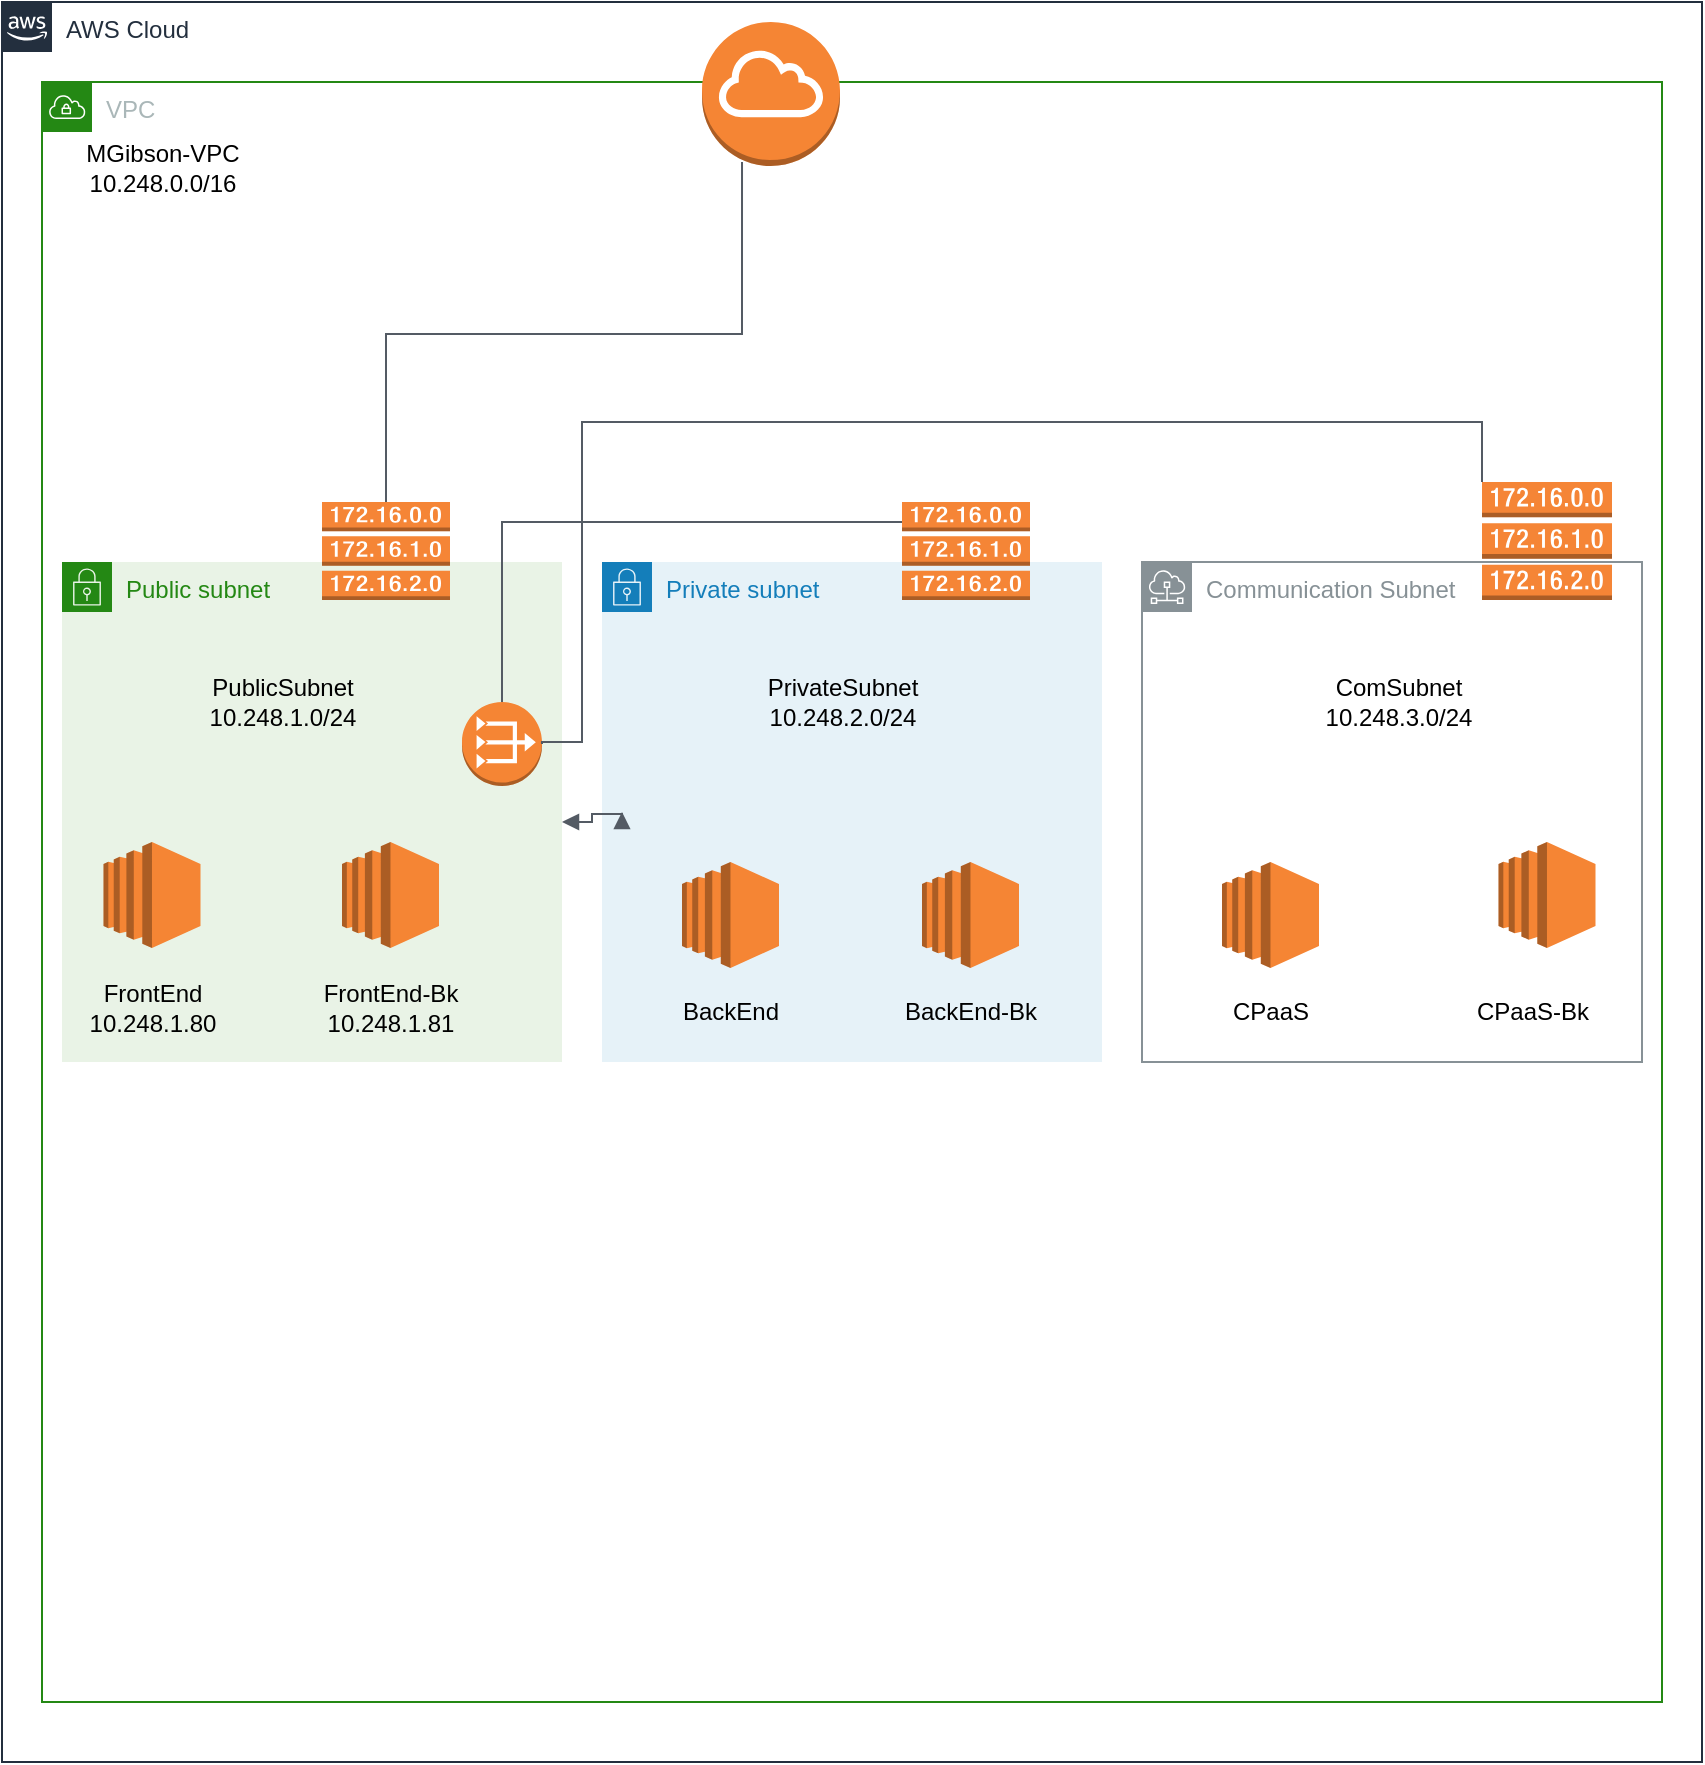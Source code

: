 <mxfile version="22.0.6" type="github">
  <diagram name="Page-1" id="J7Rwe3FlgArO9YMWmGPn">
    <mxGraphModel dx="1187" dy="788" grid="1" gridSize="10" guides="1" tooltips="1" connect="1" arrows="1" fold="1" page="1" pageScale="1" pageWidth="850" pageHeight="1100" math="0" shadow="0">
      <root>
        <mxCell id="0" />
        <mxCell id="1" parent="0" />
        <mxCell id="r0di9if8hs9-B2SNoRB6-1" value="AWS Cloud" style="points=[[0,0],[0.25,0],[0.5,0],[0.75,0],[1,0],[1,0.25],[1,0.5],[1,0.75],[1,1],[0.75,1],[0.5,1],[0.25,1],[0,1],[0,0.75],[0,0.5],[0,0.25]];outlineConnect=0;gradientColor=none;html=1;whiteSpace=wrap;fontSize=12;fontStyle=0;container=1;pointerEvents=0;collapsible=0;recursiveResize=0;shape=mxgraph.aws4.group;grIcon=mxgraph.aws4.group_aws_cloud_alt;strokeColor=#232F3E;fillColor=none;verticalAlign=top;align=left;spacingLeft=30;fontColor=#232F3E;dashed=0;" parent="1" vertex="1">
          <mxGeometry x="20" y="120" width="850" height="880" as="geometry" />
        </mxCell>
        <mxCell id="r0di9if8hs9-B2SNoRB6-2" value="VPC" style="points=[[0,0],[0.25,0],[0.5,0],[0.75,0],[1,0],[1,0.25],[1,0.5],[1,0.75],[1,1],[0.75,1],[0.5,1],[0.25,1],[0,1],[0,0.75],[0,0.5],[0,0.25]];outlineConnect=0;gradientColor=none;html=1;whiteSpace=wrap;fontSize=12;fontStyle=0;container=1;pointerEvents=0;collapsible=0;recursiveResize=0;shape=mxgraph.aws4.group;grIcon=mxgraph.aws4.group_vpc;strokeColor=#248814;fillColor=none;verticalAlign=top;align=left;spacingLeft=30;fontColor=#AAB7B8;dashed=0;" parent="1" vertex="1">
          <mxGeometry x="40" y="160" width="810" height="810" as="geometry" />
        </mxCell>
        <mxCell id="r0di9if8hs9-B2SNoRB6-10" value="" style="outlineConnect=0;dashed=0;verticalLabelPosition=bottom;verticalAlign=top;align=center;html=1;shape=mxgraph.aws3.internet_gateway;fillColor=#F58534;gradientColor=none;" parent="r0di9if8hs9-B2SNoRB6-2" vertex="1">
          <mxGeometry x="330" y="-30" width="69" height="72" as="geometry" />
        </mxCell>
        <mxCell id="r0di9if8hs9-B2SNoRB6-11" value="Private subnet" style="points=[[0,0],[0.25,0],[0.5,0],[0.75,0],[1,0],[1,0.25],[1,0.5],[1,0.75],[1,1],[0.75,1],[0.5,1],[0.25,1],[0,1],[0,0.75],[0,0.5],[0,0.25]];outlineConnect=0;gradientColor=none;html=1;whiteSpace=wrap;fontSize=12;fontStyle=0;container=1;pointerEvents=0;collapsible=0;recursiveResize=0;shape=mxgraph.aws4.group;grIcon=mxgraph.aws4.group_security_group;grStroke=0;strokeColor=#147EBA;fillColor=#E6F2F8;verticalAlign=top;align=left;spacingLeft=30;fontColor=#147EBA;dashed=0;" parent="r0di9if8hs9-B2SNoRB6-2" vertex="1">
          <mxGeometry x="280" y="240" width="250" height="250" as="geometry" />
        </mxCell>
        <mxCell id="r0di9if8hs9-B2SNoRB6-15" value="PrivateSubnet&lt;br&gt;10.248.2.0/24" style="text;html=1;align=center;verticalAlign=middle;resizable=0;points=[];autosize=1;strokeColor=none;fillColor=none;" parent="r0di9if8hs9-B2SNoRB6-11" vertex="1">
          <mxGeometry x="70" y="50" width="100" height="40" as="geometry" />
        </mxCell>
        <mxCell id="r0di9if8hs9-B2SNoRB6-30" value="" style="outlineConnect=0;dashed=0;verticalLabelPosition=bottom;verticalAlign=top;align=center;html=1;shape=mxgraph.aws3.ec2;fillColor=#F58534;gradientColor=none;" parent="r0di9if8hs9-B2SNoRB6-11" vertex="1">
          <mxGeometry x="40" y="150" width="48.5" height="53" as="geometry" />
        </mxCell>
        <mxCell id="r0di9if8hs9-B2SNoRB6-31" value="" style="outlineConnect=0;dashed=0;verticalLabelPosition=bottom;verticalAlign=top;align=center;html=1;shape=mxgraph.aws3.ec2;fillColor=#F58534;gradientColor=none;" parent="r0di9if8hs9-B2SNoRB6-11" vertex="1">
          <mxGeometry x="160" y="150" width="48.5" height="53" as="geometry" />
        </mxCell>
        <mxCell id="r0di9if8hs9-B2SNoRB6-32" value="BackEnd" style="text;html=1;align=center;verticalAlign=middle;resizable=0;points=[];autosize=1;strokeColor=none;fillColor=none;" parent="r0di9if8hs9-B2SNoRB6-11" vertex="1">
          <mxGeometry x="29.25" y="210" width="70" height="30" as="geometry" />
        </mxCell>
        <mxCell id="r0di9if8hs9-B2SNoRB6-33" value="BackEnd-Bk" style="text;html=1;align=center;verticalAlign=middle;resizable=0;points=[];autosize=1;strokeColor=none;fillColor=none;" parent="r0di9if8hs9-B2SNoRB6-11" vertex="1">
          <mxGeometry x="139.25" y="210" width="90" height="30" as="geometry" />
        </mxCell>
        <mxCell id="r0di9if8hs9-B2SNoRB6-12" value="Public subnet" style="points=[[0,0],[0.25,0],[0.5,0],[0.75,0],[1,0],[1,0.25],[1,0.5],[1,0.75],[1,1],[0.75,1],[0.5,1],[0.25,1],[0,1],[0,0.75],[0,0.5],[0,0.25]];outlineConnect=0;gradientColor=none;html=1;whiteSpace=wrap;fontSize=12;fontStyle=0;container=1;pointerEvents=0;collapsible=0;recursiveResize=0;shape=mxgraph.aws4.group;grIcon=mxgraph.aws4.group_security_group;grStroke=0;strokeColor=#248814;fillColor=#E9F3E6;verticalAlign=top;align=left;spacingLeft=30;fontColor=#248814;dashed=0;" parent="r0di9if8hs9-B2SNoRB6-2" vertex="1">
          <mxGeometry x="10" y="240" width="250" height="250" as="geometry" />
        </mxCell>
        <mxCell id="r0di9if8hs9-B2SNoRB6-14" value="PublicSubnet&lt;br&gt;10.248.1.0/24" style="text;html=1;align=center;verticalAlign=middle;resizable=0;points=[];autosize=1;strokeColor=none;fillColor=none;" parent="r0di9if8hs9-B2SNoRB6-12" vertex="1">
          <mxGeometry x="60" y="50" width="100" height="40" as="geometry" />
        </mxCell>
        <mxCell id="r0di9if8hs9-B2SNoRB6-17" value="" style="outlineConnect=0;dashed=0;verticalLabelPosition=bottom;verticalAlign=top;align=center;html=1;shape=mxgraph.aws3.ec2;fillColor=#F58534;gradientColor=none;" parent="r0di9if8hs9-B2SNoRB6-12" vertex="1">
          <mxGeometry x="140" y="140" width="48.5" height="53" as="geometry" />
        </mxCell>
        <mxCell id="r0di9if8hs9-B2SNoRB6-18" value="FrontEnd-Bk&lt;br&gt;10.248.1.81" style="text;html=1;align=center;verticalAlign=middle;resizable=0;points=[];autosize=1;strokeColor=none;fillColor=none;" parent="r0di9if8hs9-B2SNoRB6-12" vertex="1">
          <mxGeometry x="119.25" y="203" width="90" height="40" as="geometry" />
        </mxCell>
        <mxCell id="r0di9if8hs9-B2SNoRB6-19" value="" style="outlineConnect=0;dashed=0;verticalLabelPosition=bottom;verticalAlign=top;align=center;html=1;shape=mxgraph.aws3.ec2;fillColor=#F58534;gradientColor=none;" parent="r0di9if8hs9-B2SNoRB6-12" vertex="1">
          <mxGeometry x="20.75" y="140" width="48.5" height="53" as="geometry" />
        </mxCell>
        <mxCell id="r0di9if8hs9-B2SNoRB6-20" value="FrontEnd&lt;br&gt;10.248.1.80" style="text;html=1;align=center;verticalAlign=middle;resizable=0;points=[];autosize=1;strokeColor=none;fillColor=none;" parent="r0di9if8hs9-B2SNoRB6-12" vertex="1">
          <mxGeometry y="203" width="90" height="40" as="geometry" />
        </mxCell>
        <mxCell id="r0di9if8hs9-B2SNoRB6-23" value="" style="outlineConnect=0;dashed=0;verticalLabelPosition=bottom;verticalAlign=top;align=center;html=1;shape=mxgraph.aws3.vpc_nat_gateway;fillColor=#F58534;gradientColor=none;" parent="r0di9if8hs9-B2SNoRB6-12" vertex="1">
          <mxGeometry x="200" y="70" width="40" height="42" as="geometry" />
        </mxCell>
        <mxCell id="1l98DAQhjNEkr_LWlVun-2" value="" style="edgeStyle=orthogonalEdgeStyle;html=1;endArrow=none;elbow=vertical;startArrow=none;endFill=0;strokeColor=#545B64;rounded=0;" edge="1" parent="r0di9if8hs9-B2SNoRB6-12" target="r0di9if8hs9-B2SNoRB6-25">
          <mxGeometry width="100" relative="1" as="geometry">
            <mxPoint x="220" y="70" as="sourcePoint" />
            <mxPoint x="320" y="70" as="targetPoint" />
            <Array as="points">
              <mxPoint x="220" y="-20" />
            </Array>
          </mxGeometry>
        </mxCell>
        <mxCell id="r0di9if8hs9-B2SNoRB6-13" value="Communication Subnet" style="sketch=0;outlineConnect=0;gradientColor=none;html=1;whiteSpace=wrap;fontSize=12;fontStyle=0;shape=mxgraph.aws4.group;grIcon=mxgraph.aws4.group_subnet;strokeColor=#879196;fillColor=none;verticalAlign=top;align=left;spacingLeft=30;fontColor=#879196;dashed=0;" parent="r0di9if8hs9-B2SNoRB6-2" vertex="1">
          <mxGeometry x="550" y="240" width="250" height="250" as="geometry" />
        </mxCell>
        <mxCell id="r0di9if8hs9-B2SNoRB6-21" value="" style="outlineConnect=0;dashed=0;verticalLabelPosition=bottom;verticalAlign=top;align=center;html=1;shape=mxgraph.aws3.route_table;fillColor=#F58536;gradientColor=none;" parent="r0di9if8hs9-B2SNoRB6-2" vertex="1">
          <mxGeometry x="140" y="210" width="64" height="49" as="geometry" />
        </mxCell>
        <mxCell id="r0di9if8hs9-B2SNoRB6-22" value="" style="edgeStyle=orthogonalEdgeStyle;html=1;endArrow=none;elbow=vertical;startArrow=none;startFill=0;strokeColor=#545B64;rounded=0;exitX=0.5;exitY=0;exitDx=0;exitDy=0;exitPerimeter=0;entryX=0.29;entryY=0.972;entryDx=0;entryDy=0;entryPerimeter=0;" parent="r0di9if8hs9-B2SNoRB6-2" source="r0di9if8hs9-B2SNoRB6-21" target="r0di9if8hs9-B2SNoRB6-10" edge="1">
          <mxGeometry width="100" relative="1" as="geometry">
            <mxPoint x="230" y="430" as="sourcePoint" />
            <mxPoint x="330" y="430" as="targetPoint" />
          </mxGeometry>
        </mxCell>
        <mxCell id="r0di9if8hs9-B2SNoRB6-25" value="" style="outlineConnect=0;dashed=0;verticalLabelPosition=bottom;verticalAlign=top;align=center;html=1;shape=mxgraph.aws3.route_table;fillColor=#F58536;gradientColor=none;" parent="r0di9if8hs9-B2SNoRB6-2" vertex="1">
          <mxGeometry x="430" y="210" width="64" height="49" as="geometry" />
        </mxCell>
        <mxCell id="r0di9if8hs9-B2SNoRB6-28" value="" style="outlineConnect=0;dashed=0;verticalLabelPosition=bottom;verticalAlign=top;align=center;html=1;shape=mxgraph.aws3.route_table;fillColor=#F58536;gradientColor=none;" parent="r0di9if8hs9-B2SNoRB6-2" vertex="1">
          <mxGeometry x="720" y="200" width="65" height="59" as="geometry" />
        </mxCell>
        <mxCell id="r0di9if8hs9-B2SNoRB6-35" value="" style="outlineConnect=0;dashed=0;verticalLabelPosition=bottom;verticalAlign=top;align=center;html=1;shape=mxgraph.aws3.ec2;fillColor=#F58534;gradientColor=none;" parent="r0di9if8hs9-B2SNoRB6-2" vertex="1">
          <mxGeometry x="590" y="390" width="48.5" height="53" as="geometry" />
        </mxCell>
        <mxCell id="r0di9if8hs9-B2SNoRB6-34" value="" style="outlineConnect=0;dashed=0;verticalLabelPosition=bottom;verticalAlign=top;align=center;html=1;shape=mxgraph.aws3.ec2;fillColor=#F58534;gradientColor=none;" parent="r0di9if8hs9-B2SNoRB6-2" vertex="1">
          <mxGeometry x="728.25" y="380" width="48.5" height="53" as="geometry" />
        </mxCell>
        <mxCell id="r0di9if8hs9-B2SNoRB6-36" value="CPaaS" style="text;html=1;align=center;verticalAlign=middle;resizable=0;points=[];autosize=1;strokeColor=none;fillColor=none;" parent="r0di9if8hs9-B2SNoRB6-2" vertex="1">
          <mxGeometry x="584.25" y="450" width="60" height="30" as="geometry" />
        </mxCell>
        <mxCell id="r0di9if8hs9-B2SNoRB6-37" value="CPaaS-Bk" style="text;html=1;align=center;verticalAlign=middle;resizable=0;points=[];autosize=1;strokeColor=none;fillColor=none;" parent="r0di9if8hs9-B2SNoRB6-2" vertex="1">
          <mxGeometry x="705" y="450" width="80" height="30" as="geometry" />
        </mxCell>
        <mxCell id="r0di9if8hs9-B2SNoRB6-38" value="ComSubnet&lt;br&gt;10.248.3.0/24" style="text;html=1;align=center;verticalAlign=middle;resizable=0;points=[];autosize=1;strokeColor=none;fillColor=none;" parent="r0di9if8hs9-B2SNoRB6-2" vertex="1">
          <mxGeometry x="628.25" y="290" width="100" height="40" as="geometry" />
        </mxCell>
        <mxCell id="1l98DAQhjNEkr_LWlVun-1" value="" style="edgeStyle=orthogonalEdgeStyle;html=1;endArrow=none;elbow=vertical;startArrow=none;endFill=0;strokeColor=#545B64;rounded=0;entryX=0;entryY=0;entryDx=0;entryDy=0;entryPerimeter=0;exitX=1;exitY=0.5;exitDx=0;exitDy=0;exitPerimeter=0;" edge="1" parent="r0di9if8hs9-B2SNoRB6-2" source="r0di9if8hs9-B2SNoRB6-23" target="r0di9if8hs9-B2SNoRB6-28">
          <mxGeometry width="100" relative="1" as="geometry">
            <mxPoint x="230" y="310" as="sourcePoint" />
            <mxPoint x="330" y="310" as="targetPoint" />
            <Array as="points">
              <mxPoint x="250" y="330" />
              <mxPoint x="270" y="330" />
              <mxPoint x="270" y="170" />
              <mxPoint x="720" y="170" />
            </Array>
          </mxGeometry>
        </mxCell>
        <mxCell id="r0di9if8hs9-B2SNoRB6-16" value="MGibson-VPC&lt;br&gt;10.248.0.0/16" style="text;html=1;align=center;verticalAlign=middle;resizable=0;points=[];autosize=1;strokeColor=none;fillColor=none;" parent="1" vertex="1">
          <mxGeometry x="50" y="183" width="100" height="40" as="geometry" />
        </mxCell>
        <mxCell id="r0di9if8hs9-B2SNoRB6-27" value="" style="edgeStyle=orthogonalEdgeStyle;html=1;endArrow=block;elbow=vertical;startArrow=block;startFill=1;endFill=1;strokeColor=#545B64;rounded=0;" parent="1" source="r0di9if8hs9-B2SNoRB6-12" edge="1">
          <mxGeometry width="100" relative="1" as="geometry">
            <mxPoint x="270" y="590" as="sourcePoint" />
            <mxPoint x="330" y="525" as="targetPoint" />
            <Array as="points">
              <mxPoint x="315" y="530" />
              <mxPoint x="315" y="526" />
              <mxPoint x="330" y="526" />
            </Array>
          </mxGeometry>
        </mxCell>
      </root>
    </mxGraphModel>
  </diagram>
</mxfile>
